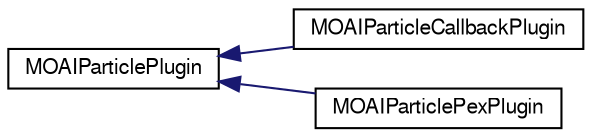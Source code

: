 digraph G
{
  edge [fontname="FreeSans",fontsize="10",labelfontname="FreeSans",labelfontsize="10"];
  node [fontname="FreeSans",fontsize="10",shape=record];
  rankdir=LR;
  Node1 [label="MOAIParticlePlugin",height=0.2,width=0.4,color="black", fillcolor="white", style="filled",URL="$class_m_o_a_i_particle_plugin.html",tooltip="Allows custom particle processing."];
  Node1 -> Node2 [dir=back,color="midnightblue",fontsize="10",style="solid",fontname="FreeSans"];
  Node2 [label="MOAIParticleCallbackPlugin",height=0.2,width=0.4,color="black", fillcolor="white", style="filled",URL="$class_m_o_a_i_particle_callback_plugin.html",tooltip="Allows custom particle processing via C language callbacks."];
  Node1 -> Node3 [dir=back,color="midnightblue",fontsize="10",style="solid",fontname="FreeSans"];
  Node3 [label="MOAIParticlePexPlugin",height=0.2,width=0.4,color="black", fillcolor="white", style="filled",URL="$class_m_o_a_i_particle_pex_plugin.html",tooltip="Allows custom particle processing derived from .pex file via C language callback."];
}
